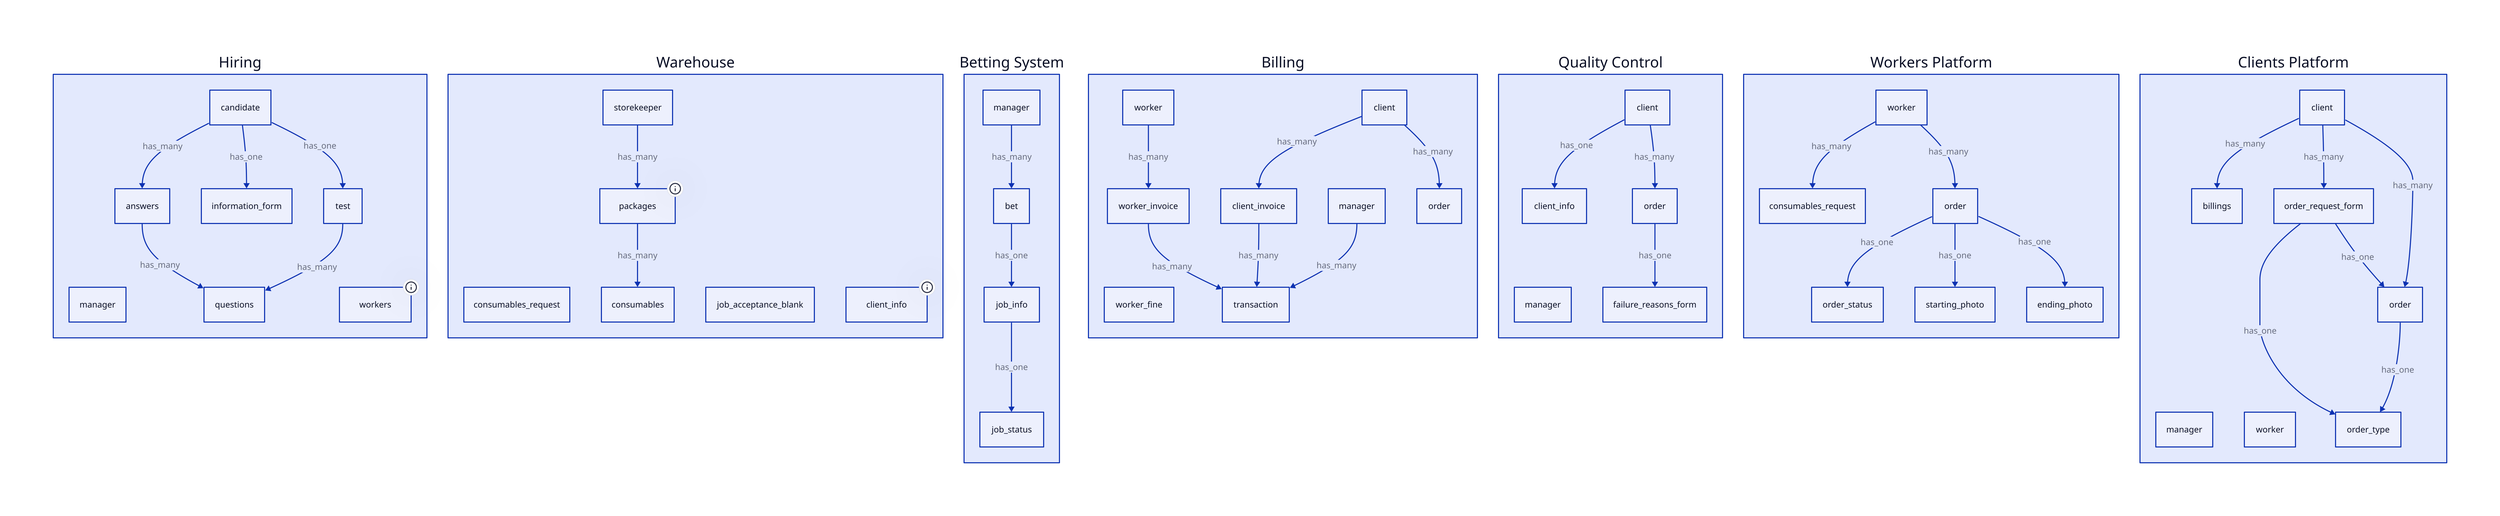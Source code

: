 hiring: "Hiring" {
  candidate
  manager
  test
  information_form
  questions
  answers
  workers: { tooltip: "Кандидаты, добавленные в базу" }

  test -> questions: has_many
  questions <- answers: has_many
  candidate -> answers: has_many
  candidate -> information_form: has_one
  candidate -> test: has_one
}

warehouse: "Warehouse" {
  consumables_request
  storekeeper
  consumables
  job_acceptance_blank
  client_info: { tooltip: "Для отправки в пекарню" }
  packages: { tooltip: "Пакеты с материалами, которые подготовили рабочие" }
  storekeeper -> packages: has_many
  packages -> consumables: has_many
}

betting_system: "Betting System" {
  job_info
  job_status

  bet
  manager

  manager -> bet: has_many
  bet -> job_info: has_one
  job_info -> job_status: has_one
}

billing: "Billing" {
  manager
  worker
  client
  client_invoice
  worker_invoice
  order
  worker_fine
  transaction

  worker -> worker_invoice: has_many
  manager -> transaction: has_many
  client_invoice -> transaction: has_many
  worker_invoice -> transaction: has_many
  client -> client_invoice: has_many
  client -> order: has_many
}

quality_control: "Quality Control" {
  client
  client_info
  manager
  order
  failure_reasons_form

  order -> failure_reasons_form: has_one
  order <- client: has_many
  client -> client_info: has_one
}

clients_platform: "Clients Platform" {
  manager
  client
  worker

  billings
  order_request_form

  order_type
  order

  client -> order: has_many
  order -> order_type: has_one
  client -> billings: has_many
  order_request_form -> order_type: has_one
  client -> order_request_form: has_many
  order_request_form -> order: has_one
}

workers_platform: "Workers Platform" {
  worker
  consumables_request
  order
  order_status
  starting_photo
  ending_photo

  order -> order_status: has_one
  order -> starting_photo: has_one
  order -> ending_photo: has_one
  worker -> order: has_many
  worker -> consumables_request: has_many
}

